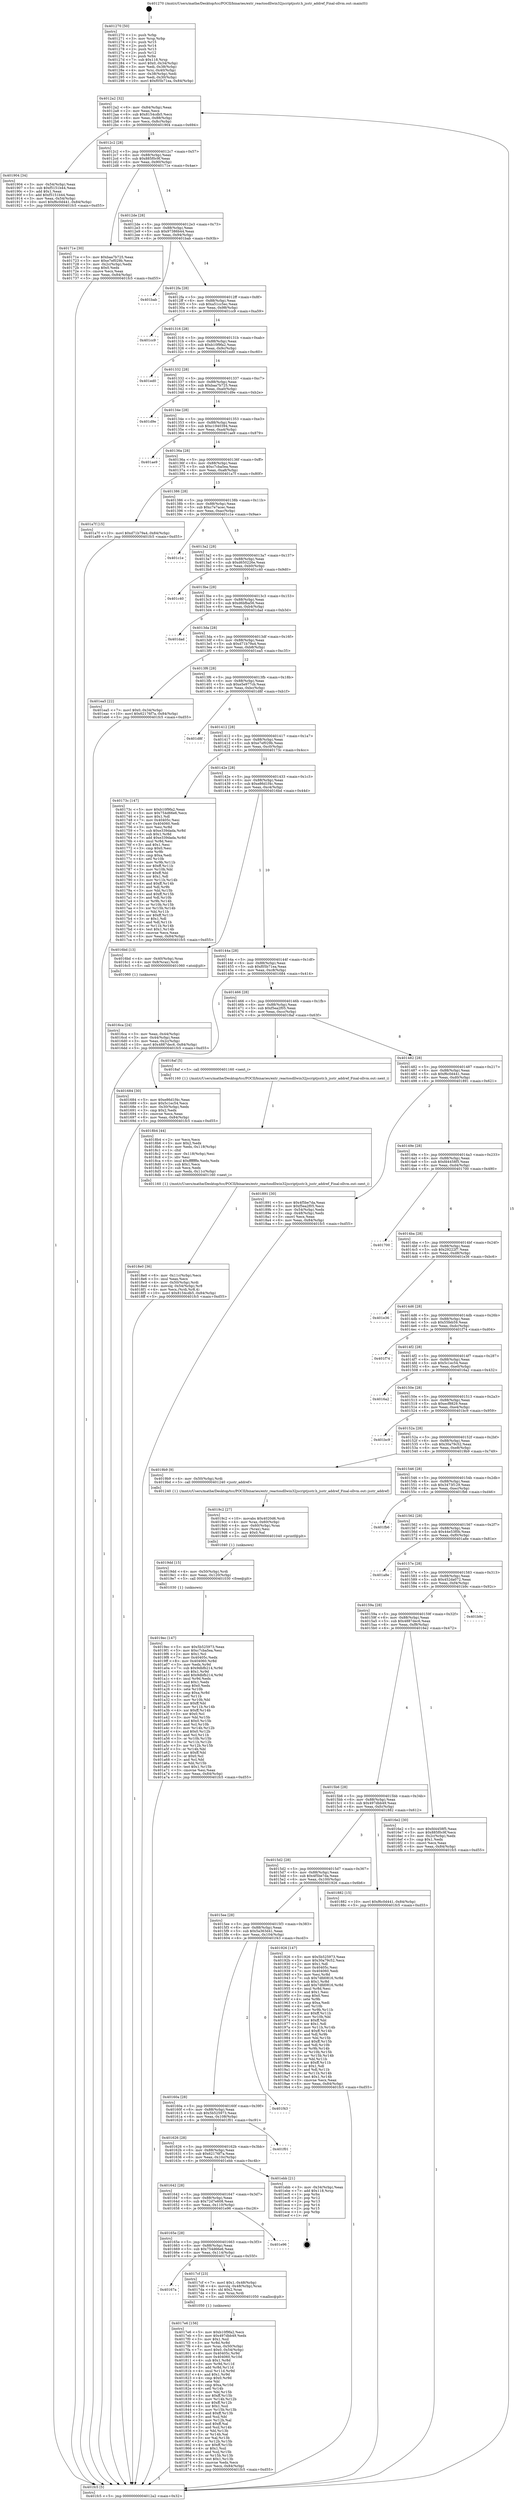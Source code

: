 digraph "0x401270" {
  label = "0x401270 (/mnt/c/Users/mathe/Desktop/tcc/POCII/binaries/extr_reactosdllwin32jscriptjsstr.h_jsstr_addref_Final-ollvm.out::main(0))"
  labelloc = "t"
  node[shape=record]

  Entry [label="",width=0.3,height=0.3,shape=circle,fillcolor=black,style=filled]
  "0x4012a2" [label="{
     0x4012a2 [32]\l
     | [instrs]\l
     &nbsp;&nbsp;0x4012a2 \<+6\>: mov -0x84(%rbp),%eax\l
     &nbsp;&nbsp;0x4012a8 \<+2\>: mov %eax,%ecx\l
     &nbsp;&nbsp;0x4012aa \<+6\>: sub $0x8154cdb5,%ecx\l
     &nbsp;&nbsp;0x4012b0 \<+6\>: mov %eax,-0x88(%rbp)\l
     &nbsp;&nbsp;0x4012b6 \<+6\>: mov %ecx,-0x8c(%rbp)\l
     &nbsp;&nbsp;0x4012bc \<+6\>: je 0000000000401904 \<main+0x694\>\l
  }"]
  "0x401904" [label="{
     0x401904 [34]\l
     | [instrs]\l
     &nbsp;&nbsp;0x401904 \<+3\>: mov -0x54(%rbp),%eax\l
     &nbsp;&nbsp;0x401907 \<+5\>: sub $0xf5151b44,%eax\l
     &nbsp;&nbsp;0x40190c \<+3\>: add $0x1,%eax\l
     &nbsp;&nbsp;0x40190f \<+5\>: add $0xf5151b44,%eax\l
     &nbsp;&nbsp;0x401914 \<+3\>: mov %eax,-0x54(%rbp)\l
     &nbsp;&nbsp;0x401917 \<+10\>: movl $0xf6c0d441,-0x84(%rbp)\l
     &nbsp;&nbsp;0x401921 \<+5\>: jmp 0000000000401fc5 \<main+0xd55\>\l
  }"]
  "0x4012c2" [label="{
     0x4012c2 [28]\l
     | [instrs]\l
     &nbsp;&nbsp;0x4012c2 \<+5\>: jmp 00000000004012c7 \<main+0x57\>\l
     &nbsp;&nbsp;0x4012c7 \<+6\>: mov -0x88(%rbp),%eax\l
     &nbsp;&nbsp;0x4012cd \<+5\>: sub $0x885f0c9f,%eax\l
     &nbsp;&nbsp;0x4012d2 \<+6\>: mov %eax,-0x90(%rbp)\l
     &nbsp;&nbsp;0x4012d8 \<+6\>: je 000000000040171e \<main+0x4ae\>\l
  }"]
  Exit [label="",width=0.3,height=0.3,shape=circle,fillcolor=black,style=filled,peripheries=2]
  "0x40171e" [label="{
     0x40171e [30]\l
     | [instrs]\l
     &nbsp;&nbsp;0x40171e \<+5\>: mov $0xbaa7b725,%eax\l
     &nbsp;&nbsp;0x401723 \<+5\>: mov $0xe7ef029b,%ecx\l
     &nbsp;&nbsp;0x401728 \<+3\>: mov -0x2c(%rbp),%edx\l
     &nbsp;&nbsp;0x40172b \<+3\>: cmp $0x0,%edx\l
     &nbsp;&nbsp;0x40172e \<+3\>: cmove %ecx,%eax\l
     &nbsp;&nbsp;0x401731 \<+6\>: mov %eax,-0x84(%rbp)\l
     &nbsp;&nbsp;0x401737 \<+5\>: jmp 0000000000401fc5 \<main+0xd55\>\l
  }"]
  "0x4012de" [label="{
     0x4012de [28]\l
     | [instrs]\l
     &nbsp;&nbsp;0x4012de \<+5\>: jmp 00000000004012e3 \<main+0x73\>\l
     &nbsp;&nbsp;0x4012e3 \<+6\>: mov -0x88(%rbp),%eax\l
     &nbsp;&nbsp;0x4012e9 \<+5\>: sub $0x97386b44,%eax\l
     &nbsp;&nbsp;0x4012ee \<+6\>: mov %eax,-0x94(%rbp)\l
     &nbsp;&nbsp;0x4012f4 \<+6\>: je 0000000000401bab \<main+0x93b\>\l
  }"]
  "0x4019ec" [label="{
     0x4019ec [147]\l
     | [instrs]\l
     &nbsp;&nbsp;0x4019ec \<+5\>: mov $0x5b525973,%eax\l
     &nbsp;&nbsp;0x4019f1 \<+5\>: mov $0xc7cba5ea,%esi\l
     &nbsp;&nbsp;0x4019f6 \<+2\>: mov $0x1,%cl\l
     &nbsp;&nbsp;0x4019f8 \<+7\>: mov 0x40405c,%edx\l
     &nbsp;&nbsp;0x4019ff \<+8\>: mov 0x404060,%r8d\l
     &nbsp;&nbsp;0x401a07 \<+3\>: mov %edx,%r9d\l
     &nbsp;&nbsp;0x401a0a \<+7\>: sub $0x9dbfb214,%r9d\l
     &nbsp;&nbsp;0x401a11 \<+4\>: sub $0x1,%r9d\l
     &nbsp;&nbsp;0x401a15 \<+7\>: add $0x9dbfb214,%r9d\l
     &nbsp;&nbsp;0x401a1c \<+4\>: imul %r9d,%edx\l
     &nbsp;&nbsp;0x401a20 \<+3\>: and $0x1,%edx\l
     &nbsp;&nbsp;0x401a23 \<+3\>: cmp $0x0,%edx\l
     &nbsp;&nbsp;0x401a26 \<+4\>: sete %r10b\l
     &nbsp;&nbsp;0x401a2a \<+4\>: cmp $0xa,%r8d\l
     &nbsp;&nbsp;0x401a2e \<+4\>: setl %r11b\l
     &nbsp;&nbsp;0x401a32 \<+3\>: mov %r10b,%bl\l
     &nbsp;&nbsp;0x401a35 \<+3\>: xor $0xff,%bl\l
     &nbsp;&nbsp;0x401a38 \<+3\>: mov %r11b,%r14b\l
     &nbsp;&nbsp;0x401a3b \<+4\>: xor $0xff,%r14b\l
     &nbsp;&nbsp;0x401a3f \<+3\>: xor $0x0,%cl\l
     &nbsp;&nbsp;0x401a42 \<+3\>: mov %bl,%r15b\l
     &nbsp;&nbsp;0x401a45 \<+4\>: and $0x0,%r15b\l
     &nbsp;&nbsp;0x401a49 \<+3\>: and %cl,%r10b\l
     &nbsp;&nbsp;0x401a4c \<+3\>: mov %r14b,%r12b\l
     &nbsp;&nbsp;0x401a4f \<+4\>: and $0x0,%r12b\l
     &nbsp;&nbsp;0x401a53 \<+3\>: and %cl,%r11b\l
     &nbsp;&nbsp;0x401a56 \<+3\>: or %r10b,%r15b\l
     &nbsp;&nbsp;0x401a59 \<+3\>: or %r11b,%r12b\l
     &nbsp;&nbsp;0x401a5c \<+3\>: xor %r12b,%r15b\l
     &nbsp;&nbsp;0x401a5f \<+3\>: or %r14b,%bl\l
     &nbsp;&nbsp;0x401a62 \<+3\>: xor $0xff,%bl\l
     &nbsp;&nbsp;0x401a65 \<+3\>: or $0x0,%cl\l
     &nbsp;&nbsp;0x401a68 \<+2\>: and %cl,%bl\l
     &nbsp;&nbsp;0x401a6a \<+3\>: or %bl,%r15b\l
     &nbsp;&nbsp;0x401a6d \<+4\>: test $0x1,%r15b\l
     &nbsp;&nbsp;0x401a71 \<+3\>: cmovne %esi,%eax\l
     &nbsp;&nbsp;0x401a74 \<+6\>: mov %eax,-0x84(%rbp)\l
     &nbsp;&nbsp;0x401a7a \<+5\>: jmp 0000000000401fc5 \<main+0xd55\>\l
  }"]
  "0x401bab" [label="{
     0x401bab\l
  }", style=dashed]
  "0x4012fa" [label="{
     0x4012fa [28]\l
     | [instrs]\l
     &nbsp;&nbsp;0x4012fa \<+5\>: jmp 00000000004012ff \<main+0x8f\>\l
     &nbsp;&nbsp;0x4012ff \<+6\>: mov -0x88(%rbp),%eax\l
     &nbsp;&nbsp;0x401305 \<+5\>: sub $0xa51cc5ec,%eax\l
     &nbsp;&nbsp;0x40130a \<+6\>: mov %eax,-0x98(%rbp)\l
     &nbsp;&nbsp;0x401310 \<+6\>: je 0000000000401cc9 \<main+0xa59\>\l
  }"]
  "0x4019dd" [label="{
     0x4019dd [15]\l
     | [instrs]\l
     &nbsp;&nbsp;0x4019dd \<+4\>: mov -0x50(%rbp),%rdi\l
     &nbsp;&nbsp;0x4019e1 \<+6\>: mov %eax,-0x120(%rbp)\l
     &nbsp;&nbsp;0x4019e7 \<+5\>: call 0000000000401030 \<free@plt\>\l
     | [calls]\l
     &nbsp;&nbsp;0x401030 \{1\} (unknown)\l
  }"]
  "0x401cc9" [label="{
     0x401cc9\l
  }", style=dashed]
  "0x401316" [label="{
     0x401316 [28]\l
     | [instrs]\l
     &nbsp;&nbsp;0x401316 \<+5\>: jmp 000000000040131b \<main+0xab\>\l
     &nbsp;&nbsp;0x40131b \<+6\>: mov -0x88(%rbp),%eax\l
     &nbsp;&nbsp;0x401321 \<+5\>: sub $0xb10f9fa2,%eax\l
     &nbsp;&nbsp;0x401326 \<+6\>: mov %eax,-0x9c(%rbp)\l
     &nbsp;&nbsp;0x40132c \<+6\>: je 0000000000401ed0 \<main+0xc60\>\l
  }"]
  "0x4019c2" [label="{
     0x4019c2 [27]\l
     | [instrs]\l
     &nbsp;&nbsp;0x4019c2 \<+10\>: movabs $0x4020d6,%rdi\l
     &nbsp;&nbsp;0x4019cc \<+4\>: mov %rax,-0x60(%rbp)\l
     &nbsp;&nbsp;0x4019d0 \<+4\>: mov -0x60(%rbp),%rax\l
     &nbsp;&nbsp;0x4019d4 \<+2\>: mov (%rax),%esi\l
     &nbsp;&nbsp;0x4019d6 \<+2\>: mov $0x0,%al\l
     &nbsp;&nbsp;0x4019d8 \<+5\>: call 0000000000401040 \<printf@plt\>\l
     | [calls]\l
     &nbsp;&nbsp;0x401040 \{1\} (unknown)\l
  }"]
  "0x401ed0" [label="{
     0x401ed0\l
  }", style=dashed]
  "0x401332" [label="{
     0x401332 [28]\l
     | [instrs]\l
     &nbsp;&nbsp;0x401332 \<+5\>: jmp 0000000000401337 \<main+0xc7\>\l
     &nbsp;&nbsp;0x401337 \<+6\>: mov -0x88(%rbp),%eax\l
     &nbsp;&nbsp;0x40133d \<+5\>: sub $0xbaa7b725,%eax\l
     &nbsp;&nbsp;0x401342 \<+6\>: mov %eax,-0xa0(%rbp)\l
     &nbsp;&nbsp;0x401348 \<+6\>: je 0000000000401d9e \<main+0xb2e\>\l
  }"]
  "0x4018e0" [label="{
     0x4018e0 [36]\l
     | [instrs]\l
     &nbsp;&nbsp;0x4018e0 \<+6\>: mov -0x11c(%rbp),%ecx\l
     &nbsp;&nbsp;0x4018e6 \<+3\>: imul %eax,%ecx\l
     &nbsp;&nbsp;0x4018e9 \<+4\>: mov -0x50(%rbp),%rdi\l
     &nbsp;&nbsp;0x4018ed \<+4\>: movslq -0x54(%rbp),%r8\l
     &nbsp;&nbsp;0x4018f1 \<+4\>: mov %ecx,(%rdi,%r8,4)\l
     &nbsp;&nbsp;0x4018f5 \<+10\>: movl $0x8154cdb5,-0x84(%rbp)\l
     &nbsp;&nbsp;0x4018ff \<+5\>: jmp 0000000000401fc5 \<main+0xd55\>\l
  }"]
  "0x401d9e" [label="{
     0x401d9e\l
  }", style=dashed]
  "0x40134e" [label="{
     0x40134e [28]\l
     | [instrs]\l
     &nbsp;&nbsp;0x40134e \<+5\>: jmp 0000000000401353 \<main+0xe3\>\l
     &nbsp;&nbsp;0x401353 \<+6\>: mov -0x88(%rbp),%eax\l
     &nbsp;&nbsp;0x401359 \<+5\>: sub $0xc1940394,%eax\l
     &nbsp;&nbsp;0x40135e \<+6\>: mov %eax,-0xa4(%rbp)\l
     &nbsp;&nbsp;0x401364 \<+6\>: je 0000000000401ae9 \<main+0x879\>\l
  }"]
  "0x4018b4" [label="{
     0x4018b4 [44]\l
     | [instrs]\l
     &nbsp;&nbsp;0x4018b4 \<+2\>: xor %ecx,%ecx\l
     &nbsp;&nbsp;0x4018b6 \<+5\>: mov $0x2,%edx\l
     &nbsp;&nbsp;0x4018bb \<+6\>: mov %edx,-0x118(%rbp)\l
     &nbsp;&nbsp;0x4018c1 \<+1\>: cltd\l
     &nbsp;&nbsp;0x4018c2 \<+6\>: mov -0x118(%rbp),%esi\l
     &nbsp;&nbsp;0x4018c8 \<+2\>: idiv %esi\l
     &nbsp;&nbsp;0x4018ca \<+6\>: imul $0xfffffffe,%edx,%edx\l
     &nbsp;&nbsp;0x4018d0 \<+3\>: sub $0x1,%ecx\l
     &nbsp;&nbsp;0x4018d3 \<+2\>: sub %ecx,%edx\l
     &nbsp;&nbsp;0x4018d5 \<+6\>: mov %edx,-0x11c(%rbp)\l
     &nbsp;&nbsp;0x4018db \<+5\>: call 0000000000401160 \<next_i\>\l
     | [calls]\l
     &nbsp;&nbsp;0x401160 \{1\} (/mnt/c/Users/mathe/Desktop/tcc/POCII/binaries/extr_reactosdllwin32jscriptjsstr.h_jsstr_addref_Final-ollvm.out::next_i)\l
  }"]
  "0x401ae9" [label="{
     0x401ae9\l
  }", style=dashed]
  "0x40136a" [label="{
     0x40136a [28]\l
     | [instrs]\l
     &nbsp;&nbsp;0x40136a \<+5\>: jmp 000000000040136f \<main+0xff\>\l
     &nbsp;&nbsp;0x40136f \<+6\>: mov -0x88(%rbp),%eax\l
     &nbsp;&nbsp;0x401375 \<+5\>: sub $0xc7cba5ea,%eax\l
     &nbsp;&nbsp;0x40137a \<+6\>: mov %eax,-0xa8(%rbp)\l
     &nbsp;&nbsp;0x401380 \<+6\>: je 0000000000401a7f \<main+0x80f\>\l
  }"]
  "0x4017e6" [label="{
     0x4017e6 [156]\l
     | [instrs]\l
     &nbsp;&nbsp;0x4017e6 \<+5\>: mov $0xb10f9fa2,%ecx\l
     &nbsp;&nbsp;0x4017eb \<+5\>: mov $0x497dbb49,%edx\l
     &nbsp;&nbsp;0x4017f0 \<+3\>: mov $0x1,%sil\l
     &nbsp;&nbsp;0x4017f3 \<+3\>: xor %r8d,%r8d\l
     &nbsp;&nbsp;0x4017f6 \<+4\>: mov %rax,-0x50(%rbp)\l
     &nbsp;&nbsp;0x4017fa \<+7\>: movl $0x0,-0x54(%rbp)\l
     &nbsp;&nbsp;0x401801 \<+8\>: mov 0x40405c,%r9d\l
     &nbsp;&nbsp;0x401809 \<+8\>: mov 0x404060,%r10d\l
     &nbsp;&nbsp;0x401811 \<+4\>: sub $0x1,%r8d\l
     &nbsp;&nbsp;0x401815 \<+3\>: mov %r9d,%r11d\l
     &nbsp;&nbsp;0x401818 \<+3\>: add %r8d,%r11d\l
     &nbsp;&nbsp;0x40181b \<+4\>: imul %r11d,%r9d\l
     &nbsp;&nbsp;0x40181f \<+4\>: and $0x1,%r9d\l
     &nbsp;&nbsp;0x401823 \<+4\>: cmp $0x0,%r9d\l
     &nbsp;&nbsp;0x401827 \<+3\>: sete %bl\l
     &nbsp;&nbsp;0x40182a \<+4\>: cmp $0xa,%r10d\l
     &nbsp;&nbsp;0x40182e \<+4\>: setl %r14b\l
     &nbsp;&nbsp;0x401832 \<+3\>: mov %bl,%r15b\l
     &nbsp;&nbsp;0x401835 \<+4\>: xor $0xff,%r15b\l
     &nbsp;&nbsp;0x401839 \<+3\>: mov %r14b,%r12b\l
     &nbsp;&nbsp;0x40183c \<+4\>: xor $0xff,%r12b\l
     &nbsp;&nbsp;0x401840 \<+4\>: xor $0x1,%sil\l
     &nbsp;&nbsp;0x401844 \<+3\>: mov %r15b,%r13b\l
     &nbsp;&nbsp;0x401847 \<+4\>: and $0xff,%r13b\l
     &nbsp;&nbsp;0x40184b \<+3\>: and %sil,%bl\l
     &nbsp;&nbsp;0x40184e \<+3\>: mov %r12b,%al\l
     &nbsp;&nbsp;0x401851 \<+2\>: and $0xff,%al\l
     &nbsp;&nbsp;0x401853 \<+3\>: and %sil,%r14b\l
     &nbsp;&nbsp;0x401856 \<+3\>: or %bl,%r13b\l
     &nbsp;&nbsp;0x401859 \<+3\>: or %r14b,%al\l
     &nbsp;&nbsp;0x40185c \<+3\>: xor %al,%r13b\l
     &nbsp;&nbsp;0x40185f \<+3\>: or %r12b,%r15b\l
     &nbsp;&nbsp;0x401862 \<+4\>: xor $0xff,%r15b\l
     &nbsp;&nbsp;0x401866 \<+4\>: or $0x1,%sil\l
     &nbsp;&nbsp;0x40186a \<+3\>: and %sil,%r15b\l
     &nbsp;&nbsp;0x40186d \<+3\>: or %r15b,%r13b\l
     &nbsp;&nbsp;0x401870 \<+4\>: test $0x1,%r13b\l
     &nbsp;&nbsp;0x401874 \<+3\>: cmovne %edx,%ecx\l
     &nbsp;&nbsp;0x401877 \<+6\>: mov %ecx,-0x84(%rbp)\l
     &nbsp;&nbsp;0x40187d \<+5\>: jmp 0000000000401fc5 \<main+0xd55\>\l
  }"]
  "0x401a7f" [label="{
     0x401a7f [15]\l
     | [instrs]\l
     &nbsp;&nbsp;0x401a7f \<+10\>: movl $0xd71b79a4,-0x84(%rbp)\l
     &nbsp;&nbsp;0x401a89 \<+5\>: jmp 0000000000401fc5 \<main+0xd55\>\l
  }"]
  "0x401386" [label="{
     0x401386 [28]\l
     | [instrs]\l
     &nbsp;&nbsp;0x401386 \<+5\>: jmp 000000000040138b \<main+0x11b\>\l
     &nbsp;&nbsp;0x40138b \<+6\>: mov -0x88(%rbp),%eax\l
     &nbsp;&nbsp;0x401391 \<+5\>: sub $0xc7e7acec,%eax\l
     &nbsp;&nbsp;0x401396 \<+6\>: mov %eax,-0xac(%rbp)\l
     &nbsp;&nbsp;0x40139c \<+6\>: je 0000000000401c1e \<main+0x9ae\>\l
  }"]
  "0x40167a" [label="{
     0x40167a\l
  }", style=dashed]
  "0x401c1e" [label="{
     0x401c1e\l
  }", style=dashed]
  "0x4013a2" [label="{
     0x4013a2 [28]\l
     | [instrs]\l
     &nbsp;&nbsp;0x4013a2 \<+5\>: jmp 00000000004013a7 \<main+0x137\>\l
     &nbsp;&nbsp;0x4013a7 \<+6\>: mov -0x88(%rbp),%eax\l
     &nbsp;&nbsp;0x4013ad \<+5\>: sub $0xd650226e,%eax\l
     &nbsp;&nbsp;0x4013b2 \<+6\>: mov %eax,-0xb0(%rbp)\l
     &nbsp;&nbsp;0x4013b8 \<+6\>: je 0000000000401c40 \<main+0x9d0\>\l
  }"]
  "0x4017cf" [label="{
     0x4017cf [23]\l
     | [instrs]\l
     &nbsp;&nbsp;0x4017cf \<+7\>: movl $0x1,-0x48(%rbp)\l
     &nbsp;&nbsp;0x4017d6 \<+4\>: movslq -0x48(%rbp),%rax\l
     &nbsp;&nbsp;0x4017da \<+4\>: shl $0x2,%rax\l
     &nbsp;&nbsp;0x4017de \<+3\>: mov %rax,%rdi\l
     &nbsp;&nbsp;0x4017e1 \<+5\>: call 0000000000401050 \<malloc@plt\>\l
     | [calls]\l
     &nbsp;&nbsp;0x401050 \{1\} (unknown)\l
  }"]
  "0x401c40" [label="{
     0x401c40\l
  }", style=dashed]
  "0x4013be" [label="{
     0x4013be [28]\l
     | [instrs]\l
     &nbsp;&nbsp;0x4013be \<+5\>: jmp 00000000004013c3 \<main+0x153\>\l
     &nbsp;&nbsp;0x4013c3 \<+6\>: mov -0x88(%rbp),%eax\l
     &nbsp;&nbsp;0x4013c9 \<+5\>: sub $0xd6bfba56,%eax\l
     &nbsp;&nbsp;0x4013ce \<+6\>: mov %eax,-0xb4(%rbp)\l
     &nbsp;&nbsp;0x4013d4 \<+6\>: je 0000000000401dad \<main+0xb3d\>\l
  }"]
  "0x40165e" [label="{
     0x40165e [28]\l
     | [instrs]\l
     &nbsp;&nbsp;0x40165e \<+5\>: jmp 0000000000401663 \<main+0x3f3\>\l
     &nbsp;&nbsp;0x401663 \<+6\>: mov -0x88(%rbp),%eax\l
     &nbsp;&nbsp;0x401669 \<+5\>: sub $0x754d66e6,%eax\l
     &nbsp;&nbsp;0x40166e \<+6\>: mov %eax,-0x114(%rbp)\l
     &nbsp;&nbsp;0x401674 \<+6\>: je 00000000004017cf \<main+0x55f\>\l
  }"]
  "0x401dad" [label="{
     0x401dad\l
  }", style=dashed]
  "0x4013da" [label="{
     0x4013da [28]\l
     | [instrs]\l
     &nbsp;&nbsp;0x4013da \<+5\>: jmp 00000000004013df \<main+0x16f\>\l
     &nbsp;&nbsp;0x4013df \<+6\>: mov -0x88(%rbp),%eax\l
     &nbsp;&nbsp;0x4013e5 \<+5\>: sub $0xd71b79a4,%eax\l
     &nbsp;&nbsp;0x4013ea \<+6\>: mov %eax,-0xb8(%rbp)\l
     &nbsp;&nbsp;0x4013f0 \<+6\>: je 0000000000401ea5 \<main+0xc35\>\l
  }"]
  "0x401e96" [label="{
     0x401e96\l
  }", style=dashed]
  "0x401ea5" [label="{
     0x401ea5 [22]\l
     | [instrs]\l
     &nbsp;&nbsp;0x401ea5 \<+7\>: movl $0x0,-0x34(%rbp)\l
     &nbsp;&nbsp;0x401eac \<+10\>: movl $0x62176f7a,-0x84(%rbp)\l
     &nbsp;&nbsp;0x401eb6 \<+5\>: jmp 0000000000401fc5 \<main+0xd55\>\l
  }"]
  "0x4013f6" [label="{
     0x4013f6 [28]\l
     | [instrs]\l
     &nbsp;&nbsp;0x4013f6 \<+5\>: jmp 00000000004013fb \<main+0x18b\>\l
     &nbsp;&nbsp;0x4013fb \<+6\>: mov -0x88(%rbp),%eax\l
     &nbsp;&nbsp;0x401401 \<+5\>: sub $0xe5e977cb,%eax\l
     &nbsp;&nbsp;0x401406 \<+6\>: mov %eax,-0xbc(%rbp)\l
     &nbsp;&nbsp;0x40140c \<+6\>: je 0000000000401d8f \<main+0xb1f\>\l
  }"]
  "0x401642" [label="{
     0x401642 [28]\l
     | [instrs]\l
     &nbsp;&nbsp;0x401642 \<+5\>: jmp 0000000000401647 \<main+0x3d7\>\l
     &nbsp;&nbsp;0x401647 \<+6\>: mov -0x88(%rbp),%eax\l
     &nbsp;&nbsp;0x40164d \<+5\>: sub $0x72d7e608,%eax\l
     &nbsp;&nbsp;0x401652 \<+6\>: mov %eax,-0x110(%rbp)\l
     &nbsp;&nbsp;0x401658 \<+6\>: je 0000000000401e96 \<main+0xc26\>\l
  }"]
  "0x401d8f" [label="{
     0x401d8f\l
  }", style=dashed]
  "0x401412" [label="{
     0x401412 [28]\l
     | [instrs]\l
     &nbsp;&nbsp;0x401412 \<+5\>: jmp 0000000000401417 \<main+0x1a7\>\l
     &nbsp;&nbsp;0x401417 \<+6\>: mov -0x88(%rbp),%eax\l
     &nbsp;&nbsp;0x40141d \<+5\>: sub $0xe7ef029b,%eax\l
     &nbsp;&nbsp;0x401422 \<+6\>: mov %eax,-0xc0(%rbp)\l
     &nbsp;&nbsp;0x401428 \<+6\>: je 000000000040173c \<main+0x4cc\>\l
  }"]
  "0x401ebb" [label="{
     0x401ebb [21]\l
     | [instrs]\l
     &nbsp;&nbsp;0x401ebb \<+3\>: mov -0x34(%rbp),%eax\l
     &nbsp;&nbsp;0x401ebe \<+7\>: add $0x118,%rsp\l
     &nbsp;&nbsp;0x401ec5 \<+1\>: pop %rbx\l
     &nbsp;&nbsp;0x401ec6 \<+2\>: pop %r12\l
     &nbsp;&nbsp;0x401ec8 \<+2\>: pop %r13\l
     &nbsp;&nbsp;0x401eca \<+2\>: pop %r14\l
     &nbsp;&nbsp;0x401ecc \<+2\>: pop %r15\l
     &nbsp;&nbsp;0x401ece \<+1\>: pop %rbp\l
     &nbsp;&nbsp;0x401ecf \<+1\>: ret\l
  }"]
  "0x40173c" [label="{
     0x40173c [147]\l
     | [instrs]\l
     &nbsp;&nbsp;0x40173c \<+5\>: mov $0xb10f9fa2,%eax\l
     &nbsp;&nbsp;0x401741 \<+5\>: mov $0x754d66e6,%ecx\l
     &nbsp;&nbsp;0x401746 \<+2\>: mov $0x1,%dl\l
     &nbsp;&nbsp;0x401748 \<+7\>: mov 0x40405c,%esi\l
     &nbsp;&nbsp;0x40174f \<+7\>: mov 0x404060,%edi\l
     &nbsp;&nbsp;0x401756 \<+3\>: mov %esi,%r8d\l
     &nbsp;&nbsp;0x401759 \<+7\>: sub $0xe339dada,%r8d\l
     &nbsp;&nbsp;0x401760 \<+4\>: sub $0x1,%r8d\l
     &nbsp;&nbsp;0x401764 \<+7\>: add $0xe339dada,%r8d\l
     &nbsp;&nbsp;0x40176b \<+4\>: imul %r8d,%esi\l
     &nbsp;&nbsp;0x40176f \<+3\>: and $0x1,%esi\l
     &nbsp;&nbsp;0x401772 \<+3\>: cmp $0x0,%esi\l
     &nbsp;&nbsp;0x401775 \<+4\>: sete %r9b\l
     &nbsp;&nbsp;0x401779 \<+3\>: cmp $0xa,%edi\l
     &nbsp;&nbsp;0x40177c \<+4\>: setl %r10b\l
     &nbsp;&nbsp;0x401780 \<+3\>: mov %r9b,%r11b\l
     &nbsp;&nbsp;0x401783 \<+4\>: xor $0xff,%r11b\l
     &nbsp;&nbsp;0x401787 \<+3\>: mov %r10b,%bl\l
     &nbsp;&nbsp;0x40178a \<+3\>: xor $0xff,%bl\l
     &nbsp;&nbsp;0x40178d \<+3\>: xor $0x1,%dl\l
     &nbsp;&nbsp;0x401790 \<+3\>: mov %r11b,%r14b\l
     &nbsp;&nbsp;0x401793 \<+4\>: and $0xff,%r14b\l
     &nbsp;&nbsp;0x401797 \<+3\>: and %dl,%r9b\l
     &nbsp;&nbsp;0x40179a \<+3\>: mov %bl,%r15b\l
     &nbsp;&nbsp;0x40179d \<+4\>: and $0xff,%r15b\l
     &nbsp;&nbsp;0x4017a1 \<+3\>: and %dl,%r10b\l
     &nbsp;&nbsp;0x4017a4 \<+3\>: or %r9b,%r14b\l
     &nbsp;&nbsp;0x4017a7 \<+3\>: or %r10b,%r15b\l
     &nbsp;&nbsp;0x4017aa \<+3\>: xor %r15b,%r14b\l
     &nbsp;&nbsp;0x4017ad \<+3\>: or %bl,%r11b\l
     &nbsp;&nbsp;0x4017b0 \<+4\>: xor $0xff,%r11b\l
     &nbsp;&nbsp;0x4017b4 \<+3\>: or $0x1,%dl\l
     &nbsp;&nbsp;0x4017b7 \<+3\>: and %dl,%r11b\l
     &nbsp;&nbsp;0x4017ba \<+3\>: or %r11b,%r14b\l
     &nbsp;&nbsp;0x4017bd \<+4\>: test $0x1,%r14b\l
     &nbsp;&nbsp;0x4017c1 \<+3\>: cmovne %ecx,%eax\l
     &nbsp;&nbsp;0x4017c4 \<+6\>: mov %eax,-0x84(%rbp)\l
     &nbsp;&nbsp;0x4017ca \<+5\>: jmp 0000000000401fc5 \<main+0xd55\>\l
  }"]
  "0x40142e" [label="{
     0x40142e [28]\l
     | [instrs]\l
     &nbsp;&nbsp;0x40142e \<+5\>: jmp 0000000000401433 \<main+0x1c3\>\l
     &nbsp;&nbsp;0x401433 \<+6\>: mov -0x88(%rbp),%eax\l
     &nbsp;&nbsp;0x401439 \<+5\>: sub $0xe86d1f4c,%eax\l
     &nbsp;&nbsp;0x40143e \<+6\>: mov %eax,-0xc4(%rbp)\l
     &nbsp;&nbsp;0x401444 \<+6\>: je 00000000004016bd \<main+0x44d\>\l
  }"]
  "0x401626" [label="{
     0x401626 [28]\l
     | [instrs]\l
     &nbsp;&nbsp;0x401626 \<+5\>: jmp 000000000040162b \<main+0x3bb\>\l
     &nbsp;&nbsp;0x40162b \<+6\>: mov -0x88(%rbp),%eax\l
     &nbsp;&nbsp;0x401631 \<+5\>: sub $0x62176f7a,%eax\l
     &nbsp;&nbsp;0x401636 \<+6\>: mov %eax,-0x10c(%rbp)\l
     &nbsp;&nbsp;0x40163c \<+6\>: je 0000000000401ebb \<main+0xc4b\>\l
  }"]
  "0x4016bd" [label="{
     0x4016bd [13]\l
     | [instrs]\l
     &nbsp;&nbsp;0x4016bd \<+4\>: mov -0x40(%rbp),%rax\l
     &nbsp;&nbsp;0x4016c1 \<+4\>: mov 0x8(%rax),%rdi\l
     &nbsp;&nbsp;0x4016c5 \<+5\>: call 0000000000401060 \<atoi@plt\>\l
     | [calls]\l
     &nbsp;&nbsp;0x401060 \{1\} (unknown)\l
  }"]
  "0x40144a" [label="{
     0x40144a [28]\l
     | [instrs]\l
     &nbsp;&nbsp;0x40144a \<+5\>: jmp 000000000040144f \<main+0x1df\>\l
     &nbsp;&nbsp;0x40144f \<+6\>: mov -0x88(%rbp),%eax\l
     &nbsp;&nbsp;0x401455 \<+5\>: sub $0xf05b71ea,%eax\l
     &nbsp;&nbsp;0x40145a \<+6\>: mov %eax,-0xc8(%rbp)\l
     &nbsp;&nbsp;0x401460 \<+6\>: je 0000000000401684 \<main+0x414\>\l
  }"]
  "0x401f01" [label="{
     0x401f01\l
  }", style=dashed]
  "0x401684" [label="{
     0x401684 [30]\l
     | [instrs]\l
     &nbsp;&nbsp;0x401684 \<+5\>: mov $0xe86d1f4c,%eax\l
     &nbsp;&nbsp;0x401689 \<+5\>: mov $0x5c1ec54,%ecx\l
     &nbsp;&nbsp;0x40168e \<+3\>: mov -0x30(%rbp),%edx\l
     &nbsp;&nbsp;0x401691 \<+3\>: cmp $0x2,%edx\l
     &nbsp;&nbsp;0x401694 \<+3\>: cmovne %ecx,%eax\l
     &nbsp;&nbsp;0x401697 \<+6\>: mov %eax,-0x84(%rbp)\l
     &nbsp;&nbsp;0x40169d \<+5\>: jmp 0000000000401fc5 \<main+0xd55\>\l
  }"]
  "0x401466" [label="{
     0x401466 [28]\l
     | [instrs]\l
     &nbsp;&nbsp;0x401466 \<+5\>: jmp 000000000040146b \<main+0x1fb\>\l
     &nbsp;&nbsp;0x40146b \<+6\>: mov -0x88(%rbp),%eax\l
     &nbsp;&nbsp;0x401471 \<+5\>: sub $0xf5ea2f05,%eax\l
     &nbsp;&nbsp;0x401476 \<+6\>: mov %eax,-0xcc(%rbp)\l
     &nbsp;&nbsp;0x40147c \<+6\>: je 00000000004018af \<main+0x63f\>\l
  }"]
  "0x401fc5" [label="{
     0x401fc5 [5]\l
     | [instrs]\l
     &nbsp;&nbsp;0x401fc5 \<+5\>: jmp 00000000004012a2 \<main+0x32\>\l
  }"]
  "0x401270" [label="{
     0x401270 [50]\l
     | [instrs]\l
     &nbsp;&nbsp;0x401270 \<+1\>: push %rbp\l
     &nbsp;&nbsp;0x401271 \<+3\>: mov %rsp,%rbp\l
     &nbsp;&nbsp;0x401274 \<+2\>: push %r15\l
     &nbsp;&nbsp;0x401276 \<+2\>: push %r14\l
     &nbsp;&nbsp;0x401278 \<+2\>: push %r13\l
     &nbsp;&nbsp;0x40127a \<+2\>: push %r12\l
     &nbsp;&nbsp;0x40127c \<+1\>: push %rbx\l
     &nbsp;&nbsp;0x40127d \<+7\>: sub $0x118,%rsp\l
     &nbsp;&nbsp;0x401284 \<+7\>: movl $0x0,-0x34(%rbp)\l
     &nbsp;&nbsp;0x40128b \<+3\>: mov %edi,-0x38(%rbp)\l
     &nbsp;&nbsp;0x40128e \<+4\>: mov %rsi,-0x40(%rbp)\l
     &nbsp;&nbsp;0x401292 \<+3\>: mov -0x38(%rbp),%edi\l
     &nbsp;&nbsp;0x401295 \<+3\>: mov %edi,-0x30(%rbp)\l
     &nbsp;&nbsp;0x401298 \<+10\>: movl $0xf05b71ea,-0x84(%rbp)\l
  }"]
  "0x4016ca" [label="{
     0x4016ca [24]\l
     | [instrs]\l
     &nbsp;&nbsp;0x4016ca \<+3\>: mov %eax,-0x44(%rbp)\l
     &nbsp;&nbsp;0x4016cd \<+3\>: mov -0x44(%rbp),%eax\l
     &nbsp;&nbsp;0x4016d0 \<+3\>: mov %eax,-0x2c(%rbp)\l
     &nbsp;&nbsp;0x4016d3 \<+10\>: movl $0x4887dec6,-0x84(%rbp)\l
     &nbsp;&nbsp;0x4016dd \<+5\>: jmp 0000000000401fc5 \<main+0xd55\>\l
  }"]
  "0x40160a" [label="{
     0x40160a [28]\l
     | [instrs]\l
     &nbsp;&nbsp;0x40160a \<+5\>: jmp 000000000040160f \<main+0x39f\>\l
     &nbsp;&nbsp;0x40160f \<+6\>: mov -0x88(%rbp),%eax\l
     &nbsp;&nbsp;0x401615 \<+5\>: sub $0x5b525973,%eax\l
     &nbsp;&nbsp;0x40161a \<+6\>: mov %eax,-0x108(%rbp)\l
     &nbsp;&nbsp;0x401620 \<+6\>: je 0000000000401f01 \<main+0xc91\>\l
  }"]
  "0x4018af" [label="{
     0x4018af [5]\l
     | [instrs]\l
     &nbsp;&nbsp;0x4018af \<+5\>: call 0000000000401160 \<next_i\>\l
     | [calls]\l
     &nbsp;&nbsp;0x401160 \{1\} (/mnt/c/Users/mathe/Desktop/tcc/POCII/binaries/extr_reactosdllwin32jscriptjsstr.h_jsstr_addref_Final-ollvm.out::next_i)\l
  }"]
  "0x401482" [label="{
     0x401482 [28]\l
     | [instrs]\l
     &nbsp;&nbsp;0x401482 \<+5\>: jmp 0000000000401487 \<main+0x217\>\l
     &nbsp;&nbsp;0x401487 \<+6\>: mov -0x88(%rbp),%eax\l
     &nbsp;&nbsp;0x40148d \<+5\>: sub $0xf6c0d441,%eax\l
     &nbsp;&nbsp;0x401492 \<+6\>: mov %eax,-0xd0(%rbp)\l
     &nbsp;&nbsp;0x401498 \<+6\>: je 0000000000401891 \<main+0x621\>\l
  }"]
  "0x401f43" [label="{
     0x401f43\l
  }", style=dashed]
  "0x401891" [label="{
     0x401891 [30]\l
     | [instrs]\l
     &nbsp;&nbsp;0x401891 \<+5\>: mov $0x4f5be7da,%eax\l
     &nbsp;&nbsp;0x401896 \<+5\>: mov $0xf5ea2f05,%ecx\l
     &nbsp;&nbsp;0x40189b \<+3\>: mov -0x54(%rbp),%edx\l
     &nbsp;&nbsp;0x40189e \<+3\>: cmp -0x48(%rbp),%edx\l
     &nbsp;&nbsp;0x4018a1 \<+3\>: cmovl %ecx,%eax\l
     &nbsp;&nbsp;0x4018a4 \<+6\>: mov %eax,-0x84(%rbp)\l
     &nbsp;&nbsp;0x4018aa \<+5\>: jmp 0000000000401fc5 \<main+0xd55\>\l
  }"]
  "0x40149e" [label="{
     0x40149e [28]\l
     | [instrs]\l
     &nbsp;&nbsp;0x40149e \<+5\>: jmp 00000000004014a3 \<main+0x233\>\l
     &nbsp;&nbsp;0x4014a3 \<+6\>: mov -0x88(%rbp),%eax\l
     &nbsp;&nbsp;0x4014a9 \<+5\>: sub $0xfd4458f5,%eax\l
     &nbsp;&nbsp;0x4014ae \<+6\>: mov %eax,-0xd4(%rbp)\l
     &nbsp;&nbsp;0x4014b4 \<+6\>: je 0000000000401700 \<main+0x490\>\l
  }"]
  "0x4015ee" [label="{
     0x4015ee [28]\l
     | [instrs]\l
     &nbsp;&nbsp;0x4015ee \<+5\>: jmp 00000000004015f3 \<main+0x383\>\l
     &nbsp;&nbsp;0x4015f3 \<+6\>: mov -0x88(%rbp),%eax\l
     &nbsp;&nbsp;0x4015f9 \<+5\>: sub $0x5a363d41,%eax\l
     &nbsp;&nbsp;0x4015fe \<+6\>: mov %eax,-0x104(%rbp)\l
     &nbsp;&nbsp;0x401604 \<+6\>: je 0000000000401f43 \<main+0xcd3\>\l
  }"]
  "0x401700" [label="{
     0x401700\l
  }", style=dashed]
  "0x4014ba" [label="{
     0x4014ba [28]\l
     | [instrs]\l
     &nbsp;&nbsp;0x4014ba \<+5\>: jmp 00000000004014bf \<main+0x24f\>\l
     &nbsp;&nbsp;0x4014bf \<+6\>: mov -0x88(%rbp),%eax\l
     &nbsp;&nbsp;0x4014c5 \<+5\>: sub $0x29222f7,%eax\l
     &nbsp;&nbsp;0x4014ca \<+6\>: mov %eax,-0xd8(%rbp)\l
     &nbsp;&nbsp;0x4014d0 \<+6\>: je 0000000000401e36 \<main+0xbc6\>\l
  }"]
  "0x401926" [label="{
     0x401926 [147]\l
     | [instrs]\l
     &nbsp;&nbsp;0x401926 \<+5\>: mov $0x5b525973,%eax\l
     &nbsp;&nbsp;0x40192b \<+5\>: mov $0x30a79c52,%ecx\l
     &nbsp;&nbsp;0x401930 \<+2\>: mov $0x1,%dl\l
     &nbsp;&nbsp;0x401932 \<+7\>: mov 0x40405c,%esi\l
     &nbsp;&nbsp;0x401939 \<+7\>: mov 0x404060,%edi\l
     &nbsp;&nbsp;0x401940 \<+3\>: mov %esi,%r8d\l
     &nbsp;&nbsp;0x401943 \<+7\>: sub $0x7dfd0816,%r8d\l
     &nbsp;&nbsp;0x40194a \<+4\>: sub $0x1,%r8d\l
     &nbsp;&nbsp;0x40194e \<+7\>: add $0x7dfd0816,%r8d\l
     &nbsp;&nbsp;0x401955 \<+4\>: imul %r8d,%esi\l
     &nbsp;&nbsp;0x401959 \<+3\>: and $0x1,%esi\l
     &nbsp;&nbsp;0x40195c \<+3\>: cmp $0x0,%esi\l
     &nbsp;&nbsp;0x40195f \<+4\>: sete %r9b\l
     &nbsp;&nbsp;0x401963 \<+3\>: cmp $0xa,%edi\l
     &nbsp;&nbsp;0x401966 \<+4\>: setl %r10b\l
     &nbsp;&nbsp;0x40196a \<+3\>: mov %r9b,%r11b\l
     &nbsp;&nbsp;0x40196d \<+4\>: xor $0xff,%r11b\l
     &nbsp;&nbsp;0x401971 \<+3\>: mov %r10b,%bl\l
     &nbsp;&nbsp;0x401974 \<+3\>: xor $0xff,%bl\l
     &nbsp;&nbsp;0x401977 \<+3\>: xor $0x1,%dl\l
     &nbsp;&nbsp;0x40197a \<+3\>: mov %r11b,%r14b\l
     &nbsp;&nbsp;0x40197d \<+4\>: and $0xff,%r14b\l
     &nbsp;&nbsp;0x401981 \<+3\>: and %dl,%r9b\l
     &nbsp;&nbsp;0x401984 \<+3\>: mov %bl,%r15b\l
     &nbsp;&nbsp;0x401987 \<+4\>: and $0xff,%r15b\l
     &nbsp;&nbsp;0x40198b \<+3\>: and %dl,%r10b\l
     &nbsp;&nbsp;0x40198e \<+3\>: or %r9b,%r14b\l
     &nbsp;&nbsp;0x401991 \<+3\>: or %r10b,%r15b\l
     &nbsp;&nbsp;0x401994 \<+3\>: xor %r15b,%r14b\l
     &nbsp;&nbsp;0x401997 \<+3\>: or %bl,%r11b\l
     &nbsp;&nbsp;0x40199a \<+4\>: xor $0xff,%r11b\l
     &nbsp;&nbsp;0x40199e \<+3\>: or $0x1,%dl\l
     &nbsp;&nbsp;0x4019a1 \<+3\>: and %dl,%r11b\l
     &nbsp;&nbsp;0x4019a4 \<+3\>: or %r11b,%r14b\l
     &nbsp;&nbsp;0x4019a7 \<+4\>: test $0x1,%r14b\l
     &nbsp;&nbsp;0x4019ab \<+3\>: cmovne %ecx,%eax\l
     &nbsp;&nbsp;0x4019ae \<+6\>: mov %eax,-0x84(%rbp)\l
     &nbsp;&nbsp;0x4019b4 \<+5\>: jmp 0000000000401fc5 \<main+0xd55\>\l
  }"]
  "0x401e36" [label="{
     0x401e36\l
  }", style=dashed]
  "0x4014d6" [label="{
     0x4014d6 [28]\l
     | [instrs]\l
     &nbsp;&nbsp;0x4014d6 \<+5\>: jmp 00000000004014db \<main+0x26b\>\l
     &nbsp;&nbsp;0x4014db \<+6\>: mov -0x88(%rbp),%eax\l
     &nbsp;&nbsp;0x4014e1 \<+5\>: sub $0x55feb59,%eax\l
     &nbsp;&nbsp;0x4014e6 \<+6\>: mov %eax,-0xdc(%rbp)\l
     &nbsp;&nbsp;0x4014ec \<+6\>: je 0000000000401f74 \<main+0xd04\>\l
  }"]
  "0x4015d2" [label="{
     0x4015d2 [28]\l
     | [instrs]\l
     &nbsp;&nbsp;0x4015d2 \<+5\>: jmp 00000000004015d7 \<main+0x367\>\l
     &nbsp;&nbsp;0x4015d7 \<+6\>: mov -0x88(%rbp),%eax\l
     &nbsp;&nbsp;0x4015dd \<+5\>: sub $0x4f5be7da,%eax\l
     &nbsp;&nbsp;0x4015e2 \<+6\>: mov %eax,-0x100(%rbp)\l
     &nbsp;&nbsp;0x4015e8 \<+6\>: je 0000000000401926 \<main+0x6b6\>\l
  }"]
  "0x401f74" [label="{
     0x401f74\l
  }", style=dashed]
  "0x4014f2" [label="{
     0x4014f2 [28]\l
     | [instrs]\l
     &nbsp;&nbsp;0x4014f2 \<+5\>: jmp 00000000004014f7 \<main+0x287\>\l
     &nbsp;&nbsp;0x4014f7 \<+6\>: mov -0x88(%rbp),%eax\l
     &nbsp;&nbsp;0x4014fd \<+5\>: sub $0x5c1ec54,%eax\l
     &nbsp;&nbsp;0x401502 \<+6\>: mov %eax,-0xe0(%rbp)\l
     &nbsp;&nbsp;0x401508 \<+6\>: je 00000000004016a2 \<main+0x432\>\l
  }"]
  "0x401882" [label="{
     0x401882 [15]\l
     | [instrs]\l
     &nbsp;&nbsp;0x401882 \<+10\>: movl $0xf6c0d441,-0x84(%rbp)\l
     &nbsp;&nbsp;0x40188c \<+5\>: jmp 0000000000401fc5 \<main+0xd55\>\l
  }"]
  "0x4016a2" [label="{
     0x4016a2\l
  }", style=dashed]
  "0x40150e" [label="{
     0x40150e [28]\l
     | [instrs]\l
     &nbsp;&nbsp;0x40150e \<+5\>: jmp 0000000000401513 \<main+0x2a3\>\l
     &nbsp;&nbsp;0x401513 \<+6\>: mov -0x88(%rbp),%eax\l
     &nbsp;&nbsp;0x401519 \<+5\>: sub $0xecf8829,%eax\l
     &nbsp;&nbsp;0x40151e \<+6\>: mov %eax,-0xe4(%rbp)\l
     &nbsp;&nbsp;0x401524 \<+6\>: je 0000000000401bc9 \<main+0x959\>\l
  }"]
  "0x4015b6" [label="{
     0x4015b6 [28]\l
     | [instrs]\l
     &nbsp;&nbsp;0x4015b6 \<+5\>: jmp 00000000004015bb \<main+0x34b\>\l
     &nbsp;&nbsp;0x4015bb \<+6\>: mov -0x88(%rbp),%eax\l
     &nbsp;&nbsp;0x4015c1 \<+5\>: sub $0x497dbb49,%eax\l
     &nbsp;&nbsp;0x4015c6 \<+6\>: mov %eax,-0xfc(%rbp)\l
     &nbsp;&nbsp;0x4015cc \<+6\>: je 0000000000401882 \<main+0x612\>\l
  }"]
  "0x401bc9" [label="{
     0x401bc9\l
  }", style=dashed]
  "0x40152a" [label="{
     0x40152a [28]\l
     | [instrs]\l
     &nbsp;&nbsp;0x40152a \<+5\>: jmp 000000000040152f \<main+0x2bf\>\l
     &nbsp;&nbsp;0x40152f \<+6\>: mov -0x88(%rbp),%eax\l
     &nbsp;&nbsp;0x401535 \<+5\>: sub $0x30a79c52,%eax\l
     &nbsp;&nbsp;0x40153a \<+6\>: mov %eax,-0xe8(%rbp)\l
     &nbsp;&nbsp;0x401540 \<+6\>: je 00000000004019b9 \<main+0x749\>\l
  }"]
  "0x4016e2" [label="{
     0x4016e2 [30]\l
     | [instrs]\l
     &nbsp;&nbsp;0x4016e2 \<+5\>: mov $0xfd4458f5,%eax\l
     &nbsp;&nbsp;0x4016e7 \<+5\>: mov $0x885f0c9f,%ecx\l
     &nbsp;&nbsp;0x4016ec \<+3\>: mov -0x2c(%rbp),%edx\l
     &nbsp;&nbsp;0x4016ef \<+3\>: cmp $0x1,%edx\l
     &nbsp;&nbsp;0x4016f2 \<+3\>: cmovl %ecx,%eax\l
     &nbsp;&nbsp;0x4016f5 \<+6\>: mov %eax,-0x84(%rbp)\l
     &nbsp;&nbsp;0x4016fb \<+5\>: jmp 0000000000401fc5 \<main+0xd55\>\l
  }"]
  "0x4019b9" [label="{
     0x4019b9 [9]\l
     | [instrs]\l
     &nbsp;&nbsp;0x4019b9 \<+4\>: mov -0x50(%rbp),%rdi\l
     &nbsp;&nbsp;0x4019bd \<+5\>: call 0000000000401240 \<jsstr_addref\>\l
     | [calls]\l
     &nbsp;&nbsp;0x401240 \{1\} (/mnt/c/Users/mathe/Desktop/tcc/POCII/binaries/extr_reactosdllwin32jscriptjsstr.h_jsstr_addref_Final-ollvm.out::jsstr_addref)\l
  }"]
  "0x401546" [label="{
     0x401546 [28]\l
     | [instrs]\l
     &nbsp;&nbsp;0x401546 \<+5\>: jmp 000000000040154b \<main+0x2db\>\l
     &nbsp;&nbsp;0x40154b \<+6\>: mov -0x88(%rbp),%eax\l
     &nbsp;&nbsp;0x401551 \<+5\>: sub $0x3473f129,%eax\l
     &nbsp;&nbsp;0x401556 \<+6\>: mov %eax,-0xec(%rbp)\l
     &nbsp;&nbsp;0x40155c \<+6\>: je 0000000000401fb6 \<main+0xd46\>\l
  }"]
  "0x40159a" [label="{
     0x40159a [28]\l
     | [instrs]\l
     &nbsp;&nbsp;0x40159a \<+5\>: jmp 000000000040159f \<main+0x32f\>\l
     &nbsp;&nbsp;0x40159f \<+6\>: mov -0x88(%rbp),%eax\l
     &nbsp;&nbsp;0x4015a5 \<+5\>: sub $0x4887dec6,%eax\l
     &nbsp;&nbsp;0x4015aa \<+6\>: mov %eax,-0xf8(%rbp)\l
     &nbsp;&nbsp;0x4015b0 \<+6\>: je 00000000004016e2 \<main+0x472\>\l
  }"]
  "0x401fb6" [label="{
     0x401fb6\l
  }", style=dashed]
  "0x401562" [label="{
     0x401562 [28]\l
     | [instrs]\l
     &nbsp;&nbsp;0x401562 \<+5\>: jmp 0000000000401567 \<main+0x2f7\>\l
     &nbsp;&nbsp;0x401567 \<+6\>: mov -0x88(%rbp),%eax\l
     &nbsp;&nbsp;0x40156d \<+5\>: sub $0x44e53f0b,%eax\l
     &nbsp;&nbsp;0x401572 \<+6\>: mov %eax,-0xf0(%rbp)\l
     &nbsp;&nbsp;0x401578 \<+6\>: je 0000000000401a8e \<main+0x81e\>\l
  }"]
  "0x401b9c" [label="{
     0x401b9c\l
  }", style=dashed]
  "0x401a8e" [label="{
     0x401a8e\l
  }", style=dashed]
  "0x40157e" [label="{
     0x40157e [28]\l
     | [instrs]\l
     &nbsp;&nbsp;0x40157e \<+5\>: jmp 0000000000401583 \<main+0x313\>\l
     &nbsp;&nbsp;0x401583 \<+6\>: mov -0x88(%rbp),%eax\l
     &nbsp;&nbsp;0x401589 \<+5\>: sub $0x452da072,%eax\l
     &nbsp;&nbsp;0x40158e \<+6\>: mov %eax,-0xf4(%rbp)\l
     &nbsp;&nbsp;0x401594 \<+6\>: je 0000000000401b9c \<main+0x92c\>\l
  }"]
  Entry -> "0x401270" [label=" 1"]
  "0x4012a2" -> "0x401904" [label=" 1"]
  "0x4012a2" -> "0x4012c2" [label=" 15"]
  "0x401ebb" -> Exit [label=" 1"]
  "0x4012c2" -> "0x40171e" [label=" 1"]
  "0x4012c2" -> "0x4012de" [label=" 14"]
  "0x401ea5" -> "0x401fc5" [label=" 1"]
  "0x4012de" -> "0x401bab" [label=" 0"]
  "0x4012de" -> "0x4012fa" [label=" 14"]
  "0x401a7f" -> "0x401fc5" [label=" 1"]
  "0x4012fa" -> "0x401cc9" [label=" 0"]
  "0x4012fa" -> "0x401316" [label=" 14"]
  "0x4019ec" -> "0x401fc5" [label=" 1"]
  "0x401316" -> "0x401ed0" [label=" 0"]
  "0x401316" -> "0x401332" [label=" 14"]
  "0x4019dd" -> "0x4019ec" [label=" 1"]
  "0x401332" -> "0x401d9e" [label=" 0"]
  "0x401332" -> "0x40134e" [label=" 14"]
  "0x4019c2" -> "0x4019dd" [label=" 1"]
  "0x40134e" -> "0x401ae9" [label=" 0"]
  "0x40134e" -> "0x40136a" [label=" 14"]
  "0x4019b9" -> "0x4019c2" [label=" 1"]
  "0x40136a" -> "0x401a7f" [label=" 1"]
  "0x40136a" -> "0x401386" [label=" 13"]
  "0x401926" -> "0x401fc5" [label=" 1"]
  "0x401386" -> "0x401c1e" [label=" 0"]
  "0x401386" -> "0x4013a2" [label=" 13"]
  "0x401904" -> "0x401fc5" [label=" 1"]
  "0x4013a2" -> "0x401c40" [label=" 0"]
  "0x4013a2" -> "0x4013be" [label=" 13"]
  "0x4018e0" -> "0x401fc5" [label=" 1"]
  "0x4013be" -> "0x401dad" [label=" 0"]
  "0x4013be" -> "0x4013da" [label=" 13"]
  "0x4018af" -> "0x4018b4" [label=" 1"]
  "0x4013da" -> "0x401ea5" [label=" 1"]
  "0x4013da" -> "0x4013f6" [label=" 12"]
  "0x401891" -> "0x401fc5" [label=" 2"]
  "0x4013f6" -> "0x401d8f" [label=" 0"]
  "0x4013f6" -> "0x401412" [label=" 12"]
  "0x4017e6" -> "0x401fc5" [label=" 1"]
  "0x401412" -> "0x40173c" [label=" 1"]
  "0x401412" -> "0x40142e" [label=" 11"]
  "0x4017cf" -> "0x4017e6" [label=" 1"]
  "0x40142e" -> "0x4016bd" [label=" 1"]
  "0x40142e" -> "0x40144a" [label=" 10"]
  "0x40165e" -> "0x4017cf" [label=" 1"]
  "0x40144a" -> "0x401684" [label=" 1"]
  "0x40144a" -> "0x401466" [label=" 9"]
  "0x401684" -> "0x401fc5" [label=" 1"]
  "0x401270" -> "0x4012a2" [label=" 1"]
  "0x401fc5" -> "0x4012a2" [label=" 15"]
  "0x4016bd" -> "0x4016ca" [label=" 1"]
  "0x4016ca" -> "0x401fc5" [label=" 1"]
  "0x4018b4" -> "0x4018e0" [label=" 1"]
  "0x401466" -> "0x4018af" [label=" 1"]
  "0x401466" -> "0x401482" [label=" 8"]
  "0x401642" -> "0x401e96" [label=" 0"]
  "0x401482" -> "0x401891" [label=" 2"]
  "0x401482" -> "0x40149e" [label=" 6"]
  "0x401882" -> "0x401fc5" [label=" 1"]
  "0x40149e" -> "0x401700" [label=" 0"]
  "0x40149e" -> "0x4014ba" [label=" 6"]
  "0x401626" -> "0x401ebb" [label=" 1"]
  "0x4014ba" -> "0x401e36" [label=" 0"]
  "0x4014ba" -> "0x4014d6" [label=" 6"]
  "0x40165e" -> "0x40167a" [label=" 0"]
  "0x4014d6" -> "0x401f74" [label=" 0"]
  "0x4014d6" -> "0x4014f2" [label=" 6"]
  "0x40160a" -> "0x401f01" [label=" 0"]
  "0x4014f2" -> "0x4016a2" [label=" 0"]
  "0x4014f2" -> "0x40150e" [label=" 6"]
  "0x401642" -> "0x40165e" [label=" 1"]
  "0x40150e" -> "0x401bc9" [label=" 0"]
  "0x40150e" -> "0x40152a" [label=" 6"]
  "0x4015ee" -> "0x401f43" [label=" 0"]
  "0x40152a" -> "0x4019b9" [label=" 1"]
  "0x40152a" -> "0x401546" [label=" 5"]
  "0x401626" -> "0x401642" [label=" 1"]
  "0x401546" -> "0x401fb6" [label=" 0"]
  "0x401546" -> "0x401562" [label=" 5"]
  "0x4015d2" -> "0x401926" [label=" 1"]
  "0x401562" -> "0x401a8e" [label=" 0"]
  "0x401562" -> "0x40157e" [label=" 5"]
  "0x40160a" -> "0x401626" [label=" 2"]
  "0x40157e" -> "0x401b9c" [label=" 0"]
  "0x40157e" -> "0x40159a" [label=" 5"]
  "0x4015d2" -> "0x4015ee" [label=" 2"]
  "0x40159a" -> "0x4016e2" [label=" 1"]
  "0x40159a" -> "0x4015b6" [label=" 4"]
  "0x4016e2" -> "0x401fc5" [label=" 1"]
  "0x40171e" -> "0x401fc5" [label=" 1"]
  "0x40173c" -> "0x401fc5" [label=" 1"]
  "0x4015ee" -> "0x40160a" [label=" 2"]
  "0x4015b6" -> "0x401882" [label=" 1"]
  "0x4015b6" -> "0x4015d2" [label=" 3"]
}
